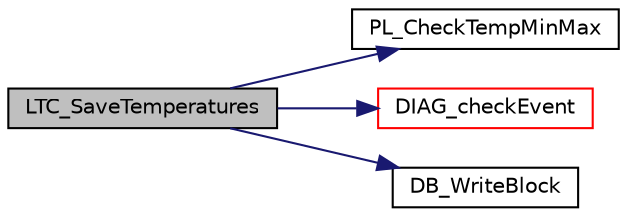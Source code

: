 digraph "LTC_SaveTemperatures"
{
  edge [fontname="Helvetica",fontsize="10",labelfontname="Helvetica",labelfontsize="10"];
  node [fontname="Helvetica",fontsize="10",shape=record];
  rankdir="LR";
  Node257 [label="LTC_SaveTemperatures",height=0.2,width=0.4,color="black", fillcolor="grey75", style="filled", fontcolor="black"];
  Node257 -> Node258 [color="midnightblue",fontsize="10",style="solid",fontname="Helvetica"];
  Node258 [label="PL_CheckTempMinMax",height=0.2,width=0.4,color="black", fillcolor="white", style="filled",URL="$slaveplausibility_8c.html#a57d373250f2302a9ed691fe1827a4299",tooltip="Cell temperature plausibility check. "];
  Node257 -> Node259 [color="midnightblue",fontsize="10",style="solid",fontname="Helvetica"];
  Node259 [label="DIAG_checkEvent",height=0.2,width=0.4,color="red", fillcolor="white", style="filled",URL="$diag_8c.html#a9e06aacb2ff6bcf9245e2b3a283857bc",tooltip="DIAG_checkEvent provides a simple interface to check an event for E_OK. "];
  Node257 -> Node264 [color="midnightblue",fontsize="10",style="solid",fontname="Helvetica"];
  Node264 [label="DB_WriteBlock",height=0.2,width=0.4,color="black", fillcolor="white", style="filled",URL="$database_8c.html#ab4d337e13c53dbdab695980576d33fb0",tooltip="Stores a datablock in database. "];
}
